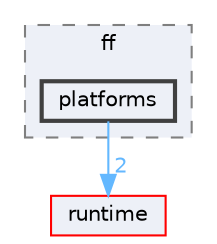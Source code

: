 digraph "external/taskflow/3rd-party/ff/platforms"
{
 // LATEX_PDF_SIZE
  bgcolor="transparent";
  edge [fontname=Helvetica,fontsize=10,labelfontname=Helvetica,labelfontsize=10];
  node [fontname=Helvetica,fontsize=10,shape=box,height=0.2,width=0.4];
  compound=true
  subgraph clusterdir_76847c2e48732228b0d9f5df109ae853 {
    graph [ bgcolor="#edf0f7", pencolor="grey50", label="ff", fontname=Helvetica,fontsize=10 style="filled,dashed", URL="dir_76847c2e48732228b0d9f5df109ae853.html",tooltip=""]
  dir_3d4c7ca41e85c4febce0eed919d7de17 [label="platforms", fillcolor="#edf0f7", color="grey25", style="filled,bold", URL="dir_3d4c7ca41e85c4febce0eed919d7de17.html",tooltip=""];
  }
  dir_cb031e414f281a658b23dddb30bb9d2c [label="runtime", fillcolor="#edf0f7", color="red", style="filled", URL="dir_cb031e414f281a658b23dddb30bb9d2c.html",tooltip=""];
  dir_3d4c7ca41e85c4febce0eed919d7de17->dir_cb031e414f281a658b23dddb30bb9d2c [headlabel="2", labeldistance=1.5 headhref="dir_000551_000628.html" href="dir_000551_000628.html" color="steelblue1" fontcolor="steelblue1"];
}
